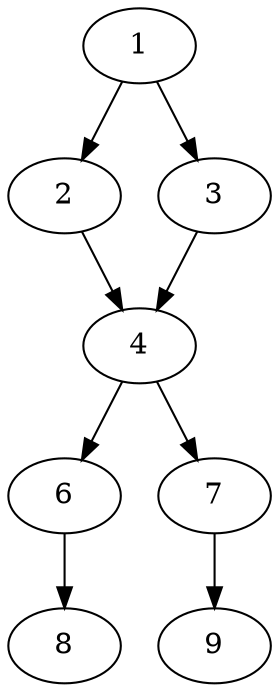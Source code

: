 digraph G {
  1 [label="1"];
  2 [label="2"];
  3 [label="3"];
  4 [label="4"];
  6 [label="6"];
  7 [label="7"];
  8 [label="8"];
  9 [label="9"];
  1 -> 2 [label=""];
  1 -> 3 [label=""];
  2 -> 4 [label=""];
  3 -> 4 [label=""];
  4 -> 6 [label=""];
  4 -> 7 [label=""];
  6 -> 8 [label=""];
  7 -> 9 [label=""];
}